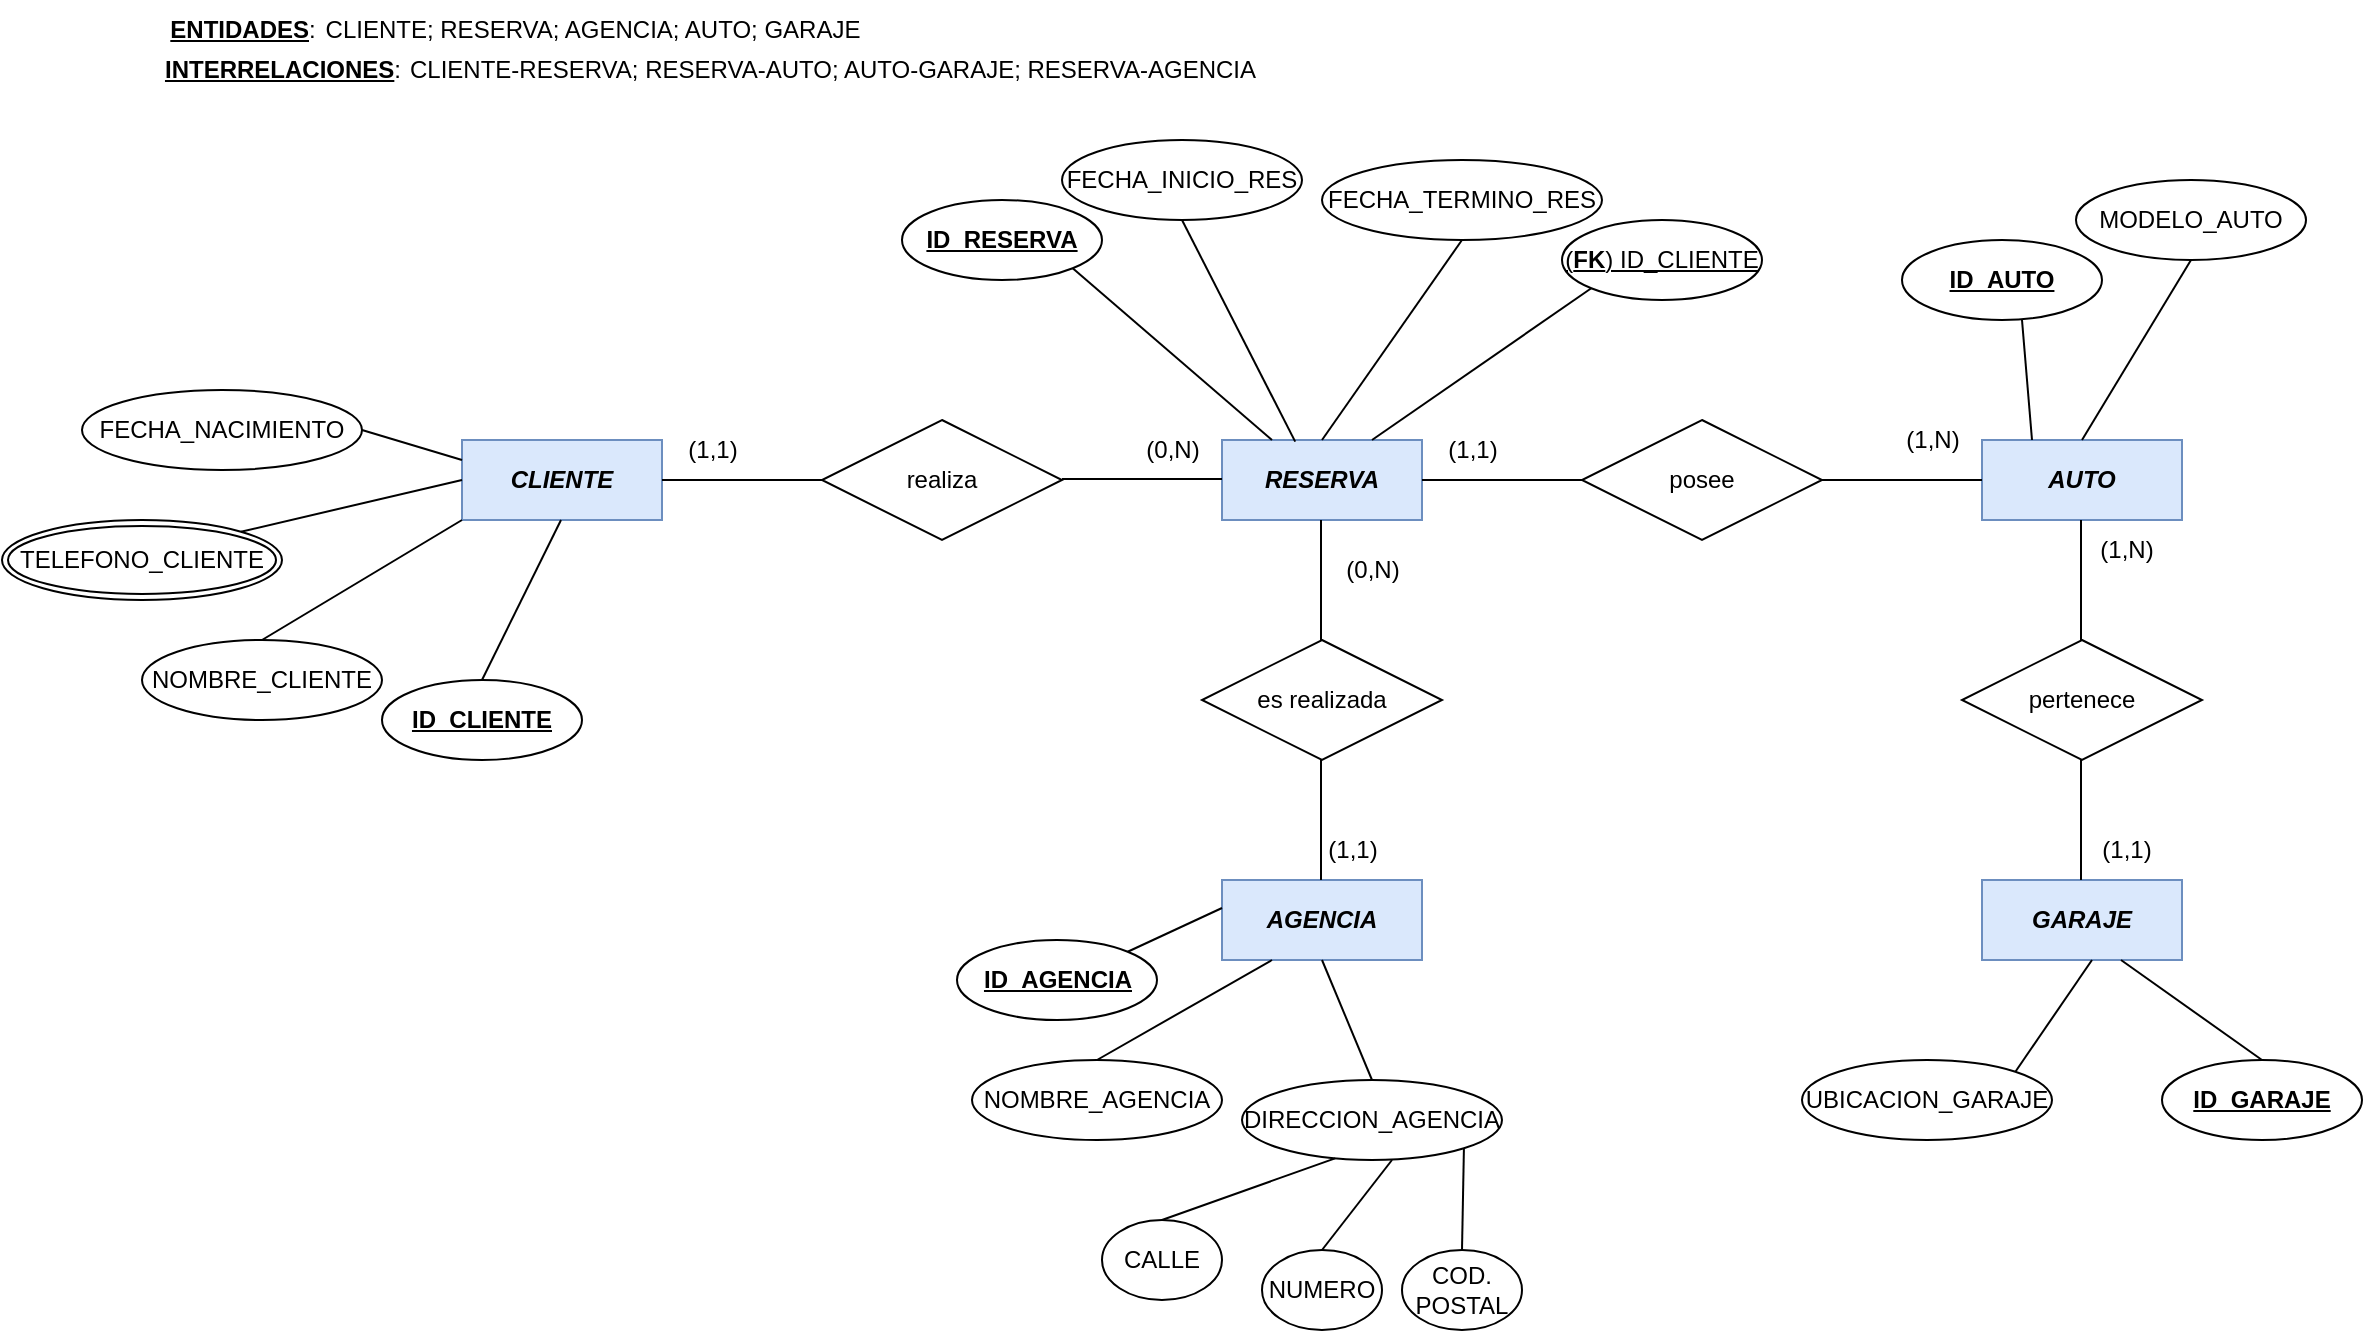 <mxfile version="21.1.5" type="device">
  <diagram name="Página-1" id="6fbkp3AKtCCI_acywV5r">
    <mxGraphModel dx="2227" dy="1890" grid="1" gridSize="10" guides="1" tooltips="1" connect="1" arrows="1" fold="1" page="1" pageScale="1" pageWidth="827" pageHeight="1169" math="0" shadow="0">
      <root>
        <mxCell id="0" />
        <mxCell id="1" parent="0" />
        <mxCell id="VvoHAnPya0PyhLv0SYoe-2" value="&lt;i&gt;&lt;b&gt;CLIENTE&lt;/b&gt;&lt;/i&gt;" style="whiteSpace=wrap;html=1;align=center;fillColor=#dae8fc;strokeColor=#6c8ebf;" vertex="1" parent="1">
          <mxGeometry x="20" y="180" width="100" height="40" as="geometry" />
        </mxCell>
        <mxCell id="VvoHAnPya0PyhLv0SYoe-3" value="&lt;b&gt;&lt;i&gt;RESERVA&lt;/i&gt;&lt;/b&gt;" style="whiteSpace=wrap;html=1;align=center;fillColor=#dae8fc;strokeColor=#6c8ebf;" vertex="1" parent="1">
          <mxGeometry x="400" y="180" width="100" height="40" as="geometry" />
        </mxCell>
        <mxCell id="VvoHAnPya0PyhLv0SYoe-4" value="&lt;i&gt;&lt;b&gt;AUTO&lt;/b&gt;&lt;/i&gt;" style="whiteSpace=wrap;html=1;align=center;fillColor=#dae8fc;strokeColor=#6c8ebf;" vertex="1" parent="1">
          <mxGeometry x="780" y="180" width="100" height="40" as="geometry" />
        </mxCell>
        <mxCell id="VvoHAnPya0PyhLv0SYoe-5" value="&lt;b&gt;&lt;i&gt;AGENCIA&lt;/i&gt;&lt;/b&gt;" style="whiteSpace=wrap;html=1;align=center;fillColor=#dae8fc;strokeColor=#6c8ebf;" vertex="1" parent="1">
          <mxGeometry x="400" y="400" width="100" height="40" as="geometry" />
        </mxCell>
        <mxCell id="VvoHAnPya0PyhLv0SYoe-6" value="&lt;b&gt;&lt;u&gt;ENTIDADES&lt;/u&gt;&lt;/b&gt;:" style="text;html=1;align=center;verticalAlign=middle;resizable=0;points=[];autosize=1;strokeColor=none;fillColor=none;" vertex="1" parent="1">
          <mxGeometry x="-140" y="-40" width="100" height="30" as="geometry" />
        </mxCell>
        <mxCell id="VvoHAnPya0PyhLv0SYoe-7" value="CLIENTE; RESERVA; AGENCIA; AUTO; GARAJE" style="text;html=1;align=center;verticalAlign=middle;resizable=0;points=[];autosize=1;strokeColor=none;fillColor=none;" vertex="1" parent="1">
          <mxGeometry x="-60" y="-40" width="290" height="30" as="geometry" />
        </mxCell>
        <mxCell id="VvoHAnPya0PyhLv0SYoe-8" value="&lt;u style=&quot;font-weight: bold;&quot;&gt;INTERRELACIONES&lt;/u&gt;:" style="text;html=1;align=center;verticalAlign=middle;resizable=0;points=[];autosize=1;strokeColor=none;fillColor=none;" vertex="1" parent="1">
          <mxGeometry x="-140" y="-20" width="140" height="30" as="geometry" />
        </mxCell>
        <mxCell id="VvoHAnPya0PyhLv0SYoe-9" value="CLIENTE-RESERVA; RESERVA-AUTO; AUTO-GARAJE; RESERVA-AGENCIA" style="text;html=1;align=center;verticalAlign=middle;resizable=0;points=[];autosize=1;strokeColor=none;fillColor=none;" vertex="1" parent="1">
          <mxGeometry x="-20" y="-20" width="450" height="30" as="geometry" />
        </mxCell>
        <mxCell id="VvoHAnPya0PyhLv0SYoe-10" value="&lt;b&gt;&lt;i&gt;GARAJE&lt;/i&gt;&lt;/b&gt;" style="whiteSpace=wrap;html=1;align=center;fillColor=#dae8fc;strokeColor=#6c8ebf;" vertex="1" parent="1">
          <mxGeometry x="780" y="400" width="100" height="40" as="geometry" />
        </mxCell>
        <mxCell id="VvoHAnPya0PyhLv0SYoe-11" value="realiza" style="shape=rhombus;perimeter=rhombusPerimeter;whiteSpace=wrap;html=1;align=center;" vertex="1" parent="1">
          <mxGeometry x="200" y="170" width="120" height="60" as="geometry" />
        </mxCell>
        <mxCell id="VvoHAnPya0PyhLv0SYoe-12" value="" style="endArrow=none;html=1;rounded=0;entryX=0;entryY=0.5;entryDx=0;entryDy=0;" edge="1" parent="1" target="VvoHAnPya0PyhLv0SYoe-11">
          <mxGeometry relative="1" as="geometry">
            <mxPoint x="120" y="200" as="sourcePoint" />
            <mxPoint x="280" y="200" as="targetPoint" />
          </mxGeometry>
        </mxCell>
        <mxCell id="VvoHAnPya0PyhLv0SYoe-13" value="" style="endArrow=none;html=1;rounded=0;entryX=0;entryY=0.5;entryDx=0;entryDy=0;" edge="1" parent="1">
          <mxGeometry relative="1" as="geometry">
            <mxPoint x="320" y="199.5" as="sourcePoint" />
            <mxPoint x="400" y="199.5" as="targetPoint" />
          </mxGeometry>
        </mxCell>
        <mxCell id="VvoHAnPya0PyhLv0SYoe-14" value="(1,1)" style="text;html=1;align=center;verticalAlign=middle;resizable=0;points=[];autosize=1;strokeColor=none;fillColor=none;" vertex="1" parent="1">
          <mxGeometry x="120" y="170" width="50" height="30" as="geometry" />
        </mxCell>
        <mxCell id="VvoHAnPya0PyhLv0SYoe-15" value="(0,N)" style="text;html=1;align=center;verticalAlign=middle;resizable=0;points=[];autosize=1;strokeColor=none;fillColor=none;" vertex="1" parent="1">
          <mxGeometry x="350" y="170" width="50" height="30" as="geometry" />
        </mxCell>
        <mxCell id="VvoHAnPya0PyhLv0SYoe-16" value="posee" style="shape=rhombus;perimeter=rhombusPerimeter;whiteSpace=wrap;html=1;align=center;" vertex="1" parent="1">
          <mxGeometry x="580" y="170" width="120" height="60" as="geometry" />
        </mxCell>
        <mxCell id="VvoHAnPya0PyhLv0SYoe-19" value="(1,1)" style="text;html=1;align=center;verticalAlign=middle;resizable=0;points=[];autosize=1;strokeColor=none;fillColor=none;" vertex="1" parent="1">
          <mxGeometry x="500" y="170" width="50" height="30" as="geometry" />
        </mxCell>
        <mxCell id="VvoHAnPya0PyhLv0SYoe-22" value="(1,N)" style="text;html=1;align=center;verticalAlign=middle;resizable=0;points=[];autosize=1;strokeColor=none;fillColor=none;" vertex="1" parent="1">
          <mxGeometry x="730" y="165" width="50" height="30" as="geometry" />
        </mxCell>
        <mxCell id="VvoHAnPya0PyhLv0SYoe-23" value="" style="endArrow=none;html=1;rounded=0;entryX=0;entryY=0.5;entryDx=0;entryDy=0;" edge="1" parent="1">
          <mxGeometry relative="1" as="geometry">
            <mxPoint x="500" y="200" as="sourcePoint" />
            <mxPoint x="580" y="200" as="targetPoint" />
          </mxGeometry>
        </mxCell>
        <mxCell id="VvoHAnPya0PyhLv0SYoe-25" value="" style="endArrow=none;html=1;rounded=0;entryX=0;entryY=0.5;entryDx=0;entryDy=0;" edge="1" parent="1">
          <mxGeometry relative="1" as="geometry">
            <mxPoint x="700" y="200" as="sourcePoint" />
            <mxPoint x="780" y="200" as="targetPoint" />
          </mxGeometry>
        </mxCell>
        <mxCell id="VvoHAnPya0PyhLv0SYoe-26" value="" style="endArrow=none;html=1;rounded=0;entryX=0;entryY=0.5;entryDx=0;entryDy=0;" edge="1" parent="1">
          <mxGeometry relative="1" as="geometry">
            <mxPoint x="829.5" y="280" as="sourcePoint" />
            <mxPoint x="829.5" y="220" as="targetPoint" />
          </mxGeometry>
        </mxCell>
        <mxCell id="VvoHAnPya0PyhLv0SYoe-27" value="" style="endArrow=none;html=1;rounded=0;entryX=0;entryY=0.5;entryDx=0;entryDy=0;" edge="1" parent="1">
          <mxGeometry relative="1" as="geometry">
            <mxPoint x="829.5" y="400" as="sourcePoint" />
            <mxPoint x="829.5" y="340" as="targetPoint" />
          </mxGeometry>
        </mxCell>
        <mxCell id="VvoHAnPya0PyhLv0SYoe-28" value="pertenece" style="shape=rhombus;perimeter=rhombusPerimeter;whiteSpace=wrap;html=1;align=center;" vertex="1" parent="1">
          <mxGeometry x="770" y="280" width="120" height="60" as="geometry" />
        </mxCell>
        <mxCell id="VvoHAnPya0PyhLv0SYoe-29" value="(1,N)" style="text;html=1;align=center;verticalAlign=middle;resizable=0;points=[];autosize=1;strokeColor=none;fillColor=none;" vertex="1" parent="1">
          <mxGeometry x="827" y="220" width="50" height="30" as="geometry" />
        </mxCell>
        <mxCell id="VvoHAnPya0PyhLv0SYoe-30" value="(1,1)" style="text;html=1;align=center;verticalAlign=middle;resizable=0;points=[];autosize=1;strokeColor=none;fillColor=none;" vertex="1" parent="1">
          <mxGeometry x="827" y="370" width="50" height="30" as="geometry" />
        </mxCell>
        <mxCell id="VvoHAnPya0PyhLv0SYoe-31" value="" style="endArrow=none;html=1;rounded=0;entryX=0;entryY=0.5;entryDx=0;entryDy=0;" edge="1" parent="1">
          <mxGeometry relative="1" as="geometry">
            <mxPoint x="449.5" y="280" as="sourcePoint" />
            <mxPoint x="449.5" y="220" as="targetPoint" />
          </mxGeometry>
        </mxCell>
        <mxCell id="VvoHAnPya0PyhLv0SYoe-32" value="es realizada" style="shape=rhombus;perimeter=rhombusPerimeter;whiteSpace=wrap;html=1;align=center;" vertex="1" parent="1">
          <mxGeometry x="390" y="280" width="120" height="60" as="geometry" />
        </mxCell>
        <mxCell id="VvoHAnPya0PyhLv0SYoe-34" value="" style="endArrow=none;html=1;rounded=0;entryX=0;entryY=0.5;entryDx=0;entryDy=0;" edge="1" parent="1">
          <mxGeometry relative="1" as="geometry">
            <mxPoint x="449.5" y="400" as="sourcePoint" />
            <mxPoint x="449.5" y="340" as="targetPoint" />
          </mxGeometry>
        </mxCell>
        <mxCell id="VvoHAnPya0PyhLv0SYoe-35" value="(0,N)" style="text;html=1;align=center;verticalAlign=middle;resizable=0;points=[];autosize=1;strokeColor=none;fillColor=none;" vertex="1" parent="1">
          <mxGeometry x="450" y="230" width="50" height="30" as="geometry" />
        </mxCell>
        <mxCell id="VvoHAnPya0PyhLv0SYoe-37" value="(1,1)" style="text;html=1;align=center;verticalAlign=middle;resizable=0;points=[];autosize=1;strokeColor=none;fillColor=none;" vertex="1" parent="1">
          <mxGeometry x="440" y="370" width="50" height="30" as="geometry" />
        </mxCell>
        <mxCell id="VvoHAnPya0PyhLv0SYoe-38" value="&lt;b&gt;ID_CLIENTE&lt;/b&gt;" style="ellipse;whiteSpace=wrap;html=1;align=center;fontStyle=4;" vertex="1" parent="1">
          <mxGeometry x="-20" y="300" width="100" height="40" as="geometry" />
        </mxCell>
        <mxCell id="VvoHAnPya0PyhLv0SYoe-40" value="" style="endArrow=none;html=1;rounded=0;entryX=0;entryY=0.5;entryDx=0;entryDy=0;exitX=0.5;exitY=0;exitDx=0;exitDy=0;" edge="1" parent="1" source="VvoHAnPya0PyhLv0SYoe-38">
          <mxGeometry relative="1" as="geometry">
            <mxPoint x="70" y="260" as="sourcePoint" />
            <mxPoint x="69.5" y="220" as="targetPoint" />
          </mxGeometry>
        </mxCell>
        <mxCell id="VvoHAnPya0PyhLv0SYoe-41" value="NOMBRE_CLIENTE" style="ellipse;whiteSpace=wrap;html=1;align=center;" vertex="1" parent="1">
          <mxGeometry x="-140" y="280" width="120" height="40" as="geometry" />
        </mxCell>
        <mxCell id="VvoHAnPya0PyhLv0SYoe-42" value="" style="endArrow=none;html=1;rounded=0;entryX=0;entryY=1;entryDx=0;entryDy=0;exitX=0.5;exitY=0;exitDx=0;exitDy=0;" edge="1" parent="1" source="VvoHAnPya0PyhLv0SYoe-41" target="VvoHAnPya0PyhLv0SYoe-2">
          <mxGeometry relative="1" as="geometry">
            <mxPoint x="-40" y="275" as="sourcePoint" />
            <mxPoint x="-40" y="215" as="targetPoint" />
          </mxGeometry>
        </mxCell>
        <mxCell id="VvoHAnPya0PyhLv0SYoe-43" value="TELEFONO_CLIENTE" style="ellipse;shape=doubleEllipse;margin=3;whiteSpace=wrap;html=1;align=center;" vertex="1" parent="1">
          <mxGeometry x="-210" y="220" width="140" height="40" as="geometry" />
        </mxCell>
        <mxCell id="VvoHAnPya0PyhLv0SYoe-46" value="" style="endArrow=none;html=1;rounded=0;entryX=0;entryY=0.5;entryDx=0;entryDy=0;exitX=1;exitY=0;exitDx=0;exitDy=0;" edge="1" parent="1" source="VvoHAnPya0PyhLv0SYoe-43" target="VvoHAnPya0PyhLv0SYoe-2">
          <mxGeometry relative="1" as="geometry">
            <mxPoint x="-110" y="210" as="sourcePoint" />
            <mxPoint x="-10" y="150" as="targetPoint" />
          </mxGeometry>
        </mxCell>
        <mxCell id="VvoHAnPya0PyhLv0SYoe-48" value="FECHA_NACIMIENTO" style="ellipse;whiteSpace=wrap;html=1;align=center;" vertex="1" parent="1">
          <mxGeometry x="-170" y="155" width="140" height="40" as="geometry" />
        </mxCell>
        <mxCell id="VvoHAnPya0PyhLv0SYoe-50" value="" style="endArrow=none;html=1;rounded=0;entryX=0;entryY=0.25;entryDx=0;entryDy=0;exitX=1;exitY=0.5;exitDx=0;exitDy=0;" edge="1" parent="1" source="VvoHAnPya0PyhLv0SYoe-48" target="VvoHAnPya0PyhLv0SYoe-2">
          <mxGeometry relative="1" as="geometry">
            <mxPoint x="-30" y="170" as="sourcePoint" />
            <mxPoint x="75" y="144" as="targetPoint" />
          </mxGeometry>
        </mxCell>
        <mxCell id="VvoHAnPya0PyhLv0SYoe-51" value="&lt;b&gt;ID_RESERVA&lt;/b&gt;" style="ellipse;whiteSpace=wrap;html=1;align=center;fontStyle=4;" vertex="1" parent="1">
          <mxGeometry x="240" y="60" width="100" height="40" as="geometry" />
        </mxCell>
        <mxCell id="VvoHAnPya0PyhLv0SYoe-52" value="FECHA_INICIO_RES" style="ellipse;whiteSpace=wrap;html=1;align=center;" vertex="1" parent="1">
          <mxGeometry x="320" y="30" width="120" height="40" as="geometry" />
        </mxCell>
        <mxCell id="VvoHAnPya0PyhLv0SYoe-53" value="FECHA_TERMINO_RES" style="ellipse;whiteSpace=wrap;html=1;align=center;" vertex="1" parent="1">
          <mxGeometry x="450" y="40" width="140" height="40" as="geometry" />
        </mxCell>
        <mxCell id="VvoHAnPya0PyhLv0SYoe-54" value="(&lt;b&gt;FK&lt;/b&gt;) ID_CLIENTE" style="ellipse;whiteSpace=wrap;html=1;align=center;fontStyle=4;" vertex="1" parent="1">
          <mxGeometry x="570" y="70" width="100" height="40" as="geometry" />
        </mxCell>
        <mxCell id="VvoHAnPya0PyhLv0SYoe-55" value="" style="endArrow=none;html=1;rounded=0;entryX=1;entryY=1;entryDx=0;entryDy=0;exitX=0.25;exitY=0;exitDx=0;exitDy=0;" edge="1" parent="1" source="VvoHAnPya0PyhLv0SYoe-3" target="VvoHAnPya0PyhLv0SYoe-51">
          <mxGeometry relative="1" as="geometry">
            <mxPoint x="270.25" y="180" as="sourcePoint" />
            <mxPoint x="309.75" y="100" as="targetPoint" />
          </mxGeometry>
        </mxCell>
        <mxCell id="VvoHAnPya0PyhLv0SYoe-56" value="" style="endArrow=none;html=1;rounded=0;entryX=0.5;entryY=1;entryDx=0;entryDy=0;exitX=0.366;exitY=0.02;exitDx=0;exitDy=0;exitPerimeter=0;" edge="1" parent="1" source="VvoHAnPya0PyhLv0SYoe-3" target="VvoHAnPya0PyhLv0SYoe-52">
          <mxGeometry relative="1" as="geometry">
            <mxPoint x="500" y="170" as="sourcePoint" />
            <mxPoint x="400" y="84" as="targetPoint" />
          </mxGeometry>
        </mxCell>
        <mxCell id="VvoHAnPya0PyhLv0SYoe-57" value="" style="endArrow=none;html=1;rounded=0;entryX=0.5;entryY=1;entryDx=0;entryDy=0;exitX=0.5;exitY=0;exitDx=0;exitDy=0;" edge="1" parent="1" source="VvoHAnPya0PyhLv0SYoe-3" target="VvoHAnPya0PyhLv0SYoe-53">
          <mxGeometry relative="1" as="geometry">
            <mxPoint x="435" y="190" as="sourcePoint" />
            <mxPoint x="400" y="90" as="targetPoint" />
          </mxGeometry>
        </mxCell>
        <mxCell id="VvoHAnPya0PyhLv0SYoe-58" value="" style="endArrow=none;html=1;rounded=0;entryX=0;entryY=1;entryDx=0;entryDy=0;exitX=0.75;exitY=0;exitDx=0;exitDy=0;" edge="1" parent="1" source="VvoHAnPya0PyhLv0SYoe-3" target="VvoHAnPya0PyhLv0SYoe-54">
          <mxGeometry relative="1" as="geometry">
            <mxPoint x="460" y="190" as="sourcePoint" />
            <mxPoint x="533" y="90" as="targetPoint" />
          </mxGeometry>
        </mxCell>
        <mxCell id="VvoHAnPya0PyhLv0SYoe-60" value="&lt;b&gt;ID_AUTO&lt;/b&gt;" style="ellipse;whiteSpace=wrap;html=1;align=center;fontStyle=4;" vertex="1" parent="1">
          <mxGeometry x="740" y="80" width="100" height="40" as="geometry" />
        </mxCell>
        <mxCell id="VvoHAnPya0PyhLv0SYoe-61" value="MODELO_AUTO" style="ellipse;whiteSpace=wrap;html=1;align=center;" vertex="1" parent="1">
          <mxGeometry x="827" y="50" width="115" height="40" as="geometry" />
        </mxCell>
        <mxCell id="VvoHAnPya0PyhLv0SYoe-62" value="" style="endArrow=none;html=1;rounded=0;entryX=1;entryY=1;entryDx=0;entryDy=0;exitX=0.25;exitY=0;exitDx=0;exitDy=0;" edge="1" parent="1" source="VvoHAnPya0PyhLv0SYoe-4">
          <mxGeometry relative="1" as="geometry">
            <mxPoint x="900" y="206" as="sourcePoint" />
            <mxPoint x="800" y="120" as="targetPoint" />
          </mxGeometry>
        </mxCell>
        <mxCell id="VvoHAnPya0PyhLv0SYoe-63" value="" style="endArrow=none;html=1;rounded=0;entryX=0.5;entryY=1;entryDx=0;entryDy=0;exitX=0.5;exitY=0;exitDx=0;exitDy=0;" edge="1" parent="1" source="VvoHAnPya0PyhLv0SYoe-4" target="VvoHAnPya0PyhLv0SYoe-61">
          <mxGeometry relative="1" as="geometry">
            <mxPoint x="815" y="190" as="sourcePoint" />
            <mxPoint x="810" y="130" as="targetPoint" />
          </mxGeometry>
        </mxCell>
        <mxCell id="VvoHAnPya0PyhLv0SYoe-64" value="&lt;b&gt;ID_GARAJE&lt;/b&gt;" style="ellipse;whiteSpace=wrap;html=1;align=center;fontStyle=4;" vertex="1" parent="1">
          <mxGeometry x="870" y="490" width="100" height="40" as="geometry" />
        </mxCell>
        <mxCell id="VvoHAnPya0PyhLv0SYoe-66" value="UBICACION_GARAJE" style="ellipse;whiteSpace=wrap;html=1;align=center;" vertex="1" parent="1">
          <mxGeometry x="690" y="490" width="125" height="40" as="geometry" />
        </mxCell>
        <mxCell id="VvoHAnPya0PyhLv0SYoe-67" value="" style="endArrow=none;html=1;rounded=0;entryX=1;entryY=1;entryDx=0;entryDy=0;exitX=0.5;exitY=0;exitDx=0;exitDy=0;" edge="1" parent="1" source="VvoHAnPya0PyhLv0SYoe-64">
          <mxGeometry relative="1" as="geometry">
            <mxPoint x="854.5" y="500" as="sourcePoint" />
            <mxPoint x="849.5" y="440" as="targetPoint" />
          </mxGeometry>
        </mxCell>
        <mxCell id="VvoHAnPya0PyhLv0SYoe-68" value="" style="endArrow=none;html=1;rounded=0;entryX=0.5;entryY=1;entryDx=0;entryDy=0;exitX=1;exitY=0;exitDx=0;exitDy=0;" edge="1" parent="1" source="VvoHAnPya0PyhLv0SYoe-66">
          <mxGeometry relative="1" as="geometry">
            <mxPoint x="780" y="530" as="sourcePoint" />
            <mxPoint x="835" y="440" as="targetPoint" />
          </mxGeometry>
        </mxCell>
        <mxCell id="VvoHAnPya0PyhLv0SYoe-69" value="NOMBRE_AGENCIA" style="ellipse;whiteSpace=wrap;html=1;align=center;" vertex="1" parent="1">
          <mxGeometry x="275" y="490" width="125" height="40" as="geometry" />
        </mxCell>
        <mxCell id="VvoHAnPya0PyhLv0SYoe-70" value="DIRECCION_AGENCIA" style="ellipse;whiteSpace=wrap;html=1;align=center;" vertex="1" parent="1">
          <mxGeometry x="410" y="500" width="130" height="40" as="geometry" />
        </mxCell>
        <mxCell id="VvoHAnPya0PyhLv0SYoe-71" value="&lt;b&gt;ID_AGENCIA&lt;/b&gt;" style="ellipse;whiteSpace=wrap;html=1;align=center;fontStyle=4;" vertex="1" parent="1">
          <mxGeometry x="267.5" y="430" width="100" height="40" as="geometry" />
        </mxCell>
        <mxCell id="VvoHAnPya0PyhLv0SYoe-72" value="" style="endArrow=none;html=1;rounded=0;entryX=0.5;entryY=1;entryDx=0;entryDy=0;exitX=1;exitY=0;exitDx=0;exitDy=0;" edge="1" parent="1" source="VvoHAnPya0PyhLv0SYoe-71">
          <mxGeometry relative="1" as="geometry">
            <mxPoint x="362" y="470" as="sourcePoint" />
            <mxPoint x="400" y="414" as="targetPoint" />
          </mxGeometry>
        </mxCell>
        <mxCell id="VvoHAnPya0PyhLv0SYoe-73" value="" style="endArrow=none;html=1;rounded=0;entryX=0.25;entryY=1;entryDx=0;entryDy=0;exitX=0.5;exitY=0;exitDx=0;exitDy=0;" edge="1" parent="1" source="VvoHAnPya0PyhLv0SYoe-69" target="VvoHAnPya0PyhLv0SYoe-5">
          <mxGeometry relative="1" as="geometry">
            <mxPoint x="363" y="446" as="sourcePoint" />
            <mxPoint x="410" y="424" as="targetPoint" />
          </mxGeometry>
        </mxCell>
        <mxCell id="VvoHAnPya0PyhLv0SYoe-74" value="" style="endArrow=none;html=1;rounded=0;entryX=0.5;entryY=1;entryDx=0;entryDy=0;exitX=0.5;exitY=0;exitDx=0;exitDy=0;" edge="1" parent="1" source="VvoHAnPya0PyhLv0SYoe-70" target="VvoHAnPya0PyhLv0SYoe-5">
          <mxGeometry relative="1" as="geometry">
            <mxPoint x="348" y="500" as="sourcePoint" />
            <mxPoint x="435" y="450" as="targetPoint" />
          </mxGeometry>
        </mxCell>
        <mxCell id="VvoHAnPya0PyhLv0SYoe-75" value="CALLE" style="ellipse;whiteSpace=wrap;html=1;align=center;" vertex="1" parent="1">
          <mxGeometry x="340" y="570" width="60" height="40" as="geometry" />
        </mxCell>
        <mxCell id="VvoHAnPya0PyhLv0SYoe-76" value="NUMERO" style="ellipse;whiteSpace=wrap;html=1;align=center;" vertex="1" parent="1">
          <mxGeometry x="420" y="585" width="60" height="40" as="geometry" />
        </mxCell>
        <mxCell id="VvoHAnPya0PyhLv0SYoe-77" value="" style="endArrow=none;html=1;rounded=0;entryX=0.5;entryY=1;entryDx=0;entryDy=0;exitX=0.5;exitY=0;exitDx=0;exitDy=0;" edge="1" parent="1" source="VvoHAnPya0PyhLv0SYoe-76">
          <mxGeometry relative="1" as="geometry">
            <mxPoint x="510" y="600" as="sourcePoint" />
            <mxPoint x="485" y="540" as="targetPoint" />
          </mxGeometry>
        </mxCell>
        <mxCell id="VvoHAnPya0PyhLv0SYoe-78" value="" style="endArrow=none;html=1;rounded=0;entryX=0.358;entryY=0.98;entryDx=0;entryDy=0;exitX=0.5;exitY=0;exitDx=0;exitDy=0;entryPerimeter=0;" edge="1" parent="1" source="VvoHAnPya0PyhLv0SYoe-75" target="VvoHAnPya0PyhLv0SYoe-70">
          <mxGeometry relative="1" as="geometry">
            <mxPoint x="500" y="610" as="sourcePoint" />
            <mxPoint x="495" y="550" as="targetPoint" />
          </mxGeometry>
        </mxCell>
        <mxCell id="VvoHAnPya0PyhLv0SYoe-79" value="COD. POSTAL" style="ellipse;whiteSpace=wrap;html=1;align=center;" vertex="1" parent="1">
          <mxGeometry x="490" y="585" width="60" height="40" as="geometry" />
        </mxCell>
        <mxCell id="VvoHAnPya0PyhLv0SYoe-80" value="" style="endArrow=none;html=1;rounded=0;entryX=1;entryY=1;entryDx=0;entryDy=0;exitX=0.5;exitY=0;exitDx=0;exitDy=0;" edge="1" parent="1" source="VvoHAnPya0PyhLv0SYoe-79" target="VvoHAnPya0PyhLv0SYoe-70">
          <mxGeometry relative="1" as="geometry">
            <mxPoint x="460" y="595" as="sourcePoint" />
            <mxPoint x="495" y="550" as="targetPoint" />
          </mxGeometry>
        </mxCell>
      </root>
    </mxGraphModel>
  </diagram>
</mxfile>
